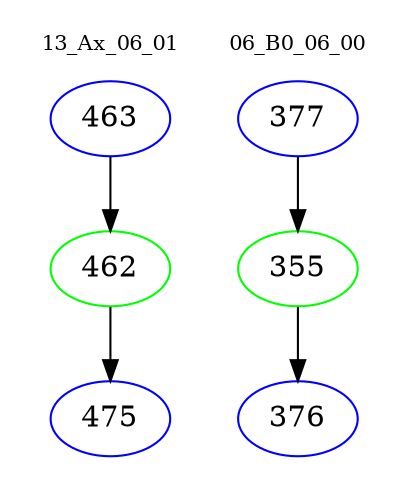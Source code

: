 digraph{
subgraph cluster_0 {
color = white
label = "13_Ax_06_01";
fontsize=10;
T0_463 [label="463", color="blue"]
T0_463 -> T0_462 [color="black"]
T0_462 [label="462", color="green"]
T0_462 -> T0_475 [color="black"]
T0_475 [label="475", color="blue"]
}
subgraph cluster_1 {
color = white
label = "06_B0_06_00";
fontsize=10;
T1_377 [label="377", color="blue"]
T1_377 -> T1_355 [color="black"]
T1_355 [label="355", color="green"]
T1_355 -> T1_376 [color="black"]
T1_376 [label="376", color="blue"]
}
}
